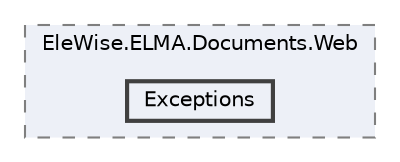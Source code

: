 digraph "Web/Modules/EleWise.ELMA.Documents.Web/Exceptions"
{
 // LATEX_PDF_SIZE
  bgcolor="transparent";
  edge [fontname=Helvetica,fontsize=10,labelfontname=Helvetica,labelfontsize=10];
  node [fontname=Helvetica,fontsize=10,shape=box,height=0.2,width=0.4];
  compound=true
  subgraph clusterdir_7b30ed932694c4fcdc3e91e9f60fe418 {
    graph [ bgcolor="#edf0f7", pencolor="grey50", label="EleWise.ELMA.Documents.Web", fontname=Helvetica,fontsize=10 style="filled,dashed", URL="dir_7b30ed932694c4fcdc3e91e9f60fe418.html",tooltip=""]
  dir_bb2b354f858ce2dff8287c28ed5b0e49 [label="Exceptions", fillcolor="#edf0f7", color="grey25", style="filled,bold", URL="dir_bb2b354f858ce2dff8287c28ed5b0e49.html",tooltip=""];
  }
}
